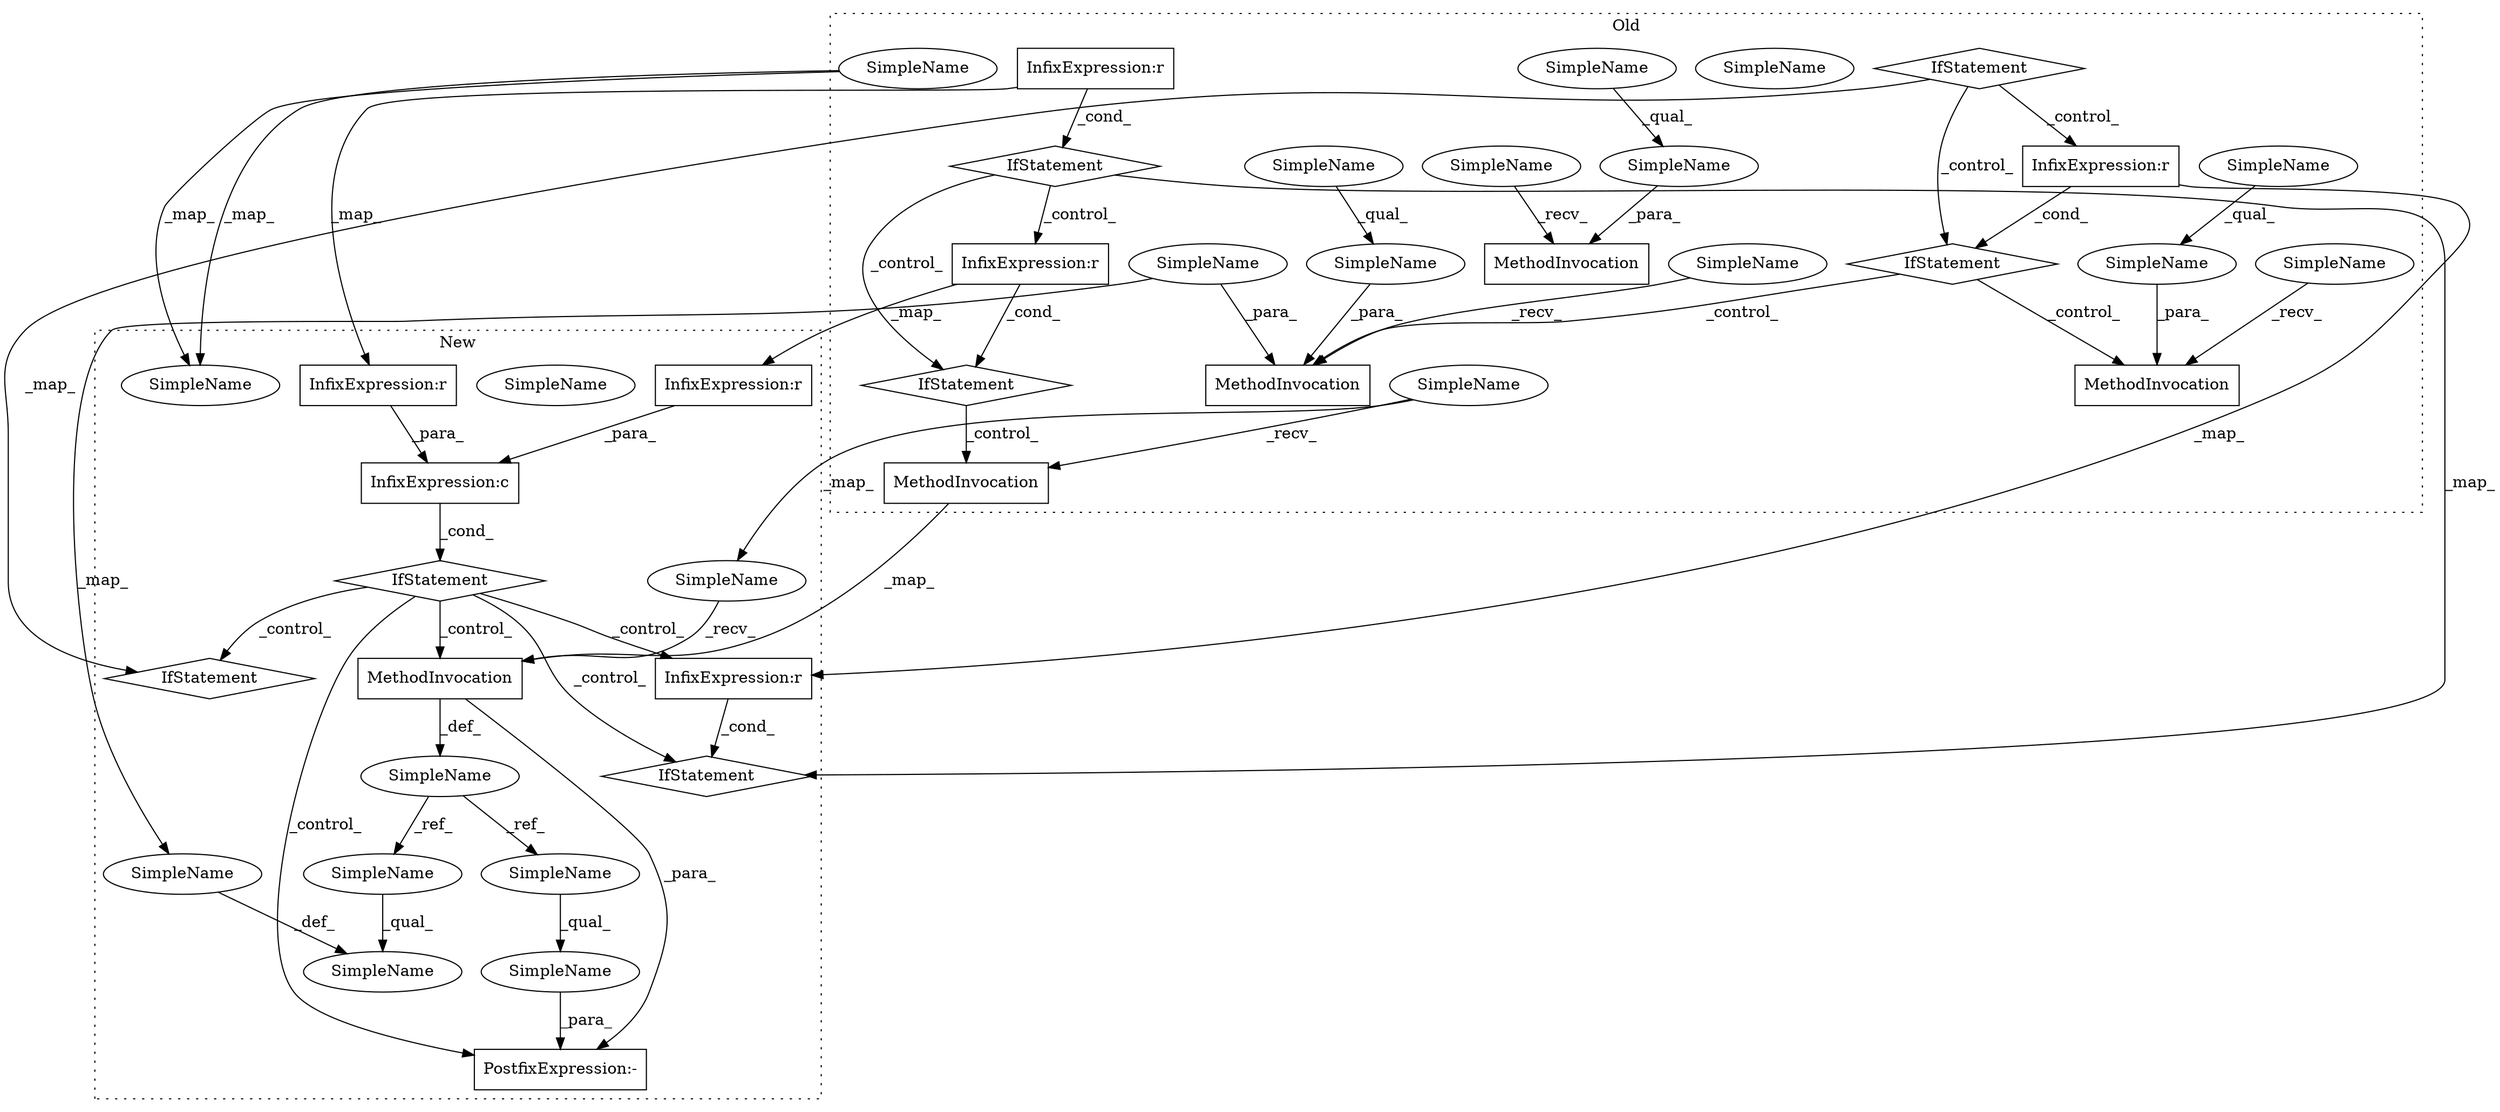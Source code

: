 digraph G {
subgraph cluster0 {
2 [label="IfStatement" a="25" s="9682,9714" l="4,2" shape="diamond"];
3 [label="IfStatement" a="25" s="9380,9408" l="4,2" shape="diamond"];
4 [label="IfStatement" a="25" s="9576,9604" l="4,2" shape="diamond"];
7 [label="IfStatement" a="25" s="9274,9306" l="4,2" shape="diamond"];
8 [label="MethodInvocation" a="32" s="9517,9532" l="7,1" shape="box"];
9 [label="MethodInvocation" a="32" s="9895,9910" l="7,1" shape="box"];
10 [label="MethodInvocation" a="32" s="9758,9792" l="4,1" shape="box"];
11 [label="MethodInvocation" a="32" s="9827,9842" l="7,1" shape="box"];
15 [label="SimpleName" a="42" s="9834" l="4" shape="ellipse"];
16 [label="SimpleName" a="42" s="9466" l="16" shape="ellipse"];
18 [label="SimpleName" a="42" s="9745" l="12" shape="ellipse"];
19 [label="SimpleName" a="42" s="9902" l="4" shape="ellipse"];
20 [label="SimpleName" a="42" s="9814" l="12" shape="ellipse"];
22 [label="SimpleName" a="42" s="9902" l="8" shape="ellipse"];
23 [label="SimpleName" a="42" s="9762" l="8" shape="ellipse"];
25 [label="SimpleName" a="42" s="9504" l="12" shape="ellipse"];
27 [label="SimpleName" a="42" s="9762" l="4" shape="ellipse"];
29 [label="SimpleName" a="42" s="9466" l="16" shape="ellipse"];
30 [label="SimpleName" a="42" s="9772" l="20" shape="ellipse"];
31 [label="SimpleName" a="42" s="9886" l="8" shape="ellipse"];
33 [label="SimpleName" a="42" s="9834" l="8" shape="ellipse"];
37 [label="InfixExpression:r" a="27" s="9400" l="4" shape="box"];
40 [label="InfixExpression:r" a="27" s="9298" l="4" shape="box"];
41 [label="InfixExpression:r" a="27" s="9706" l="4" shape="box"];
label = "Old";
style="dotted";
}
subgraph cluster1 {
1 [label="IfStatement" a="25" s="9809,9837" l="4,2" shape="diamond"];
5 [label="IfStatement" a="25" s="9433,9493" l="4,2" shape="diamond"];
6 [label="IfStatement" a="25" s="9635,9667" l="4,2" shape="diamond"];
12 [label="MethodInvocation" a="32" s="9590,9602" l="4,1" shape="box"];
13 [label="SimpleName" a="42" s="9577" l="12" shape="ellipse"];
14 [label="SimpleName" a="42" s="9849" l="7" shape="ellipse"];
17 [label="SimpleName" a="42" s="9694" l="16" shape="ellipse"];
21 [label="SimpleName" a="42" s="9567" l="7" shape="ellipse"];
24 [label="SimpleName" a="42" s="9864" l="20" shape="ellipse"];
26 [label="SimpleName" a="42" s="9611" l="7" shape="ellipse"];
28 [label="SimpleName" a="42" s="9849" l="12" shape="ellipse"];
32 [label="SimpleName" a="42" s="9694" l="16" shape="ellipse"];
34 [label="SimpleName" a="42" s="9611" l="13" shape="ellipse"];
35 [label="PostfixExpression:-" a="37" s="9624" l="2" shape="box"];
36 [label="InfixExpression:c" a="27" s="9465" l="4" shape="box"];
38 [label="InfixExpression:r" a="27" s="9457" l="4" shape="box"];
39 [label="InfixExpression:r" a="27" s="9659" l="4" shape="box"];
42 [label="InfixExpression:r" a="27" s="9485" l="4" shape="box"];
label = "New";
style="dotted";
}
2 -> 10 [label="_control_"];
2 -> 11 [label="_control_"];
3 -> 8 [label="_control_"];
4 -> 1 [label="_map_"];
4 -> 2 [label="_control_"];
4 -> 41 [label="_control_"];
5 -> 35 [label="_control_"];
5 -> 12 [label="_control_"];
5 -> 6 [label="_control_"];
5 -> 1 [label="_control_"];
5 -> 39 [label="_control_"];
7 -> 37 [label="_control_"];
7 -> 3 [label="_control_"];
7 -> 6 [label="_map_"];
8 -> 12 [label="_map_"];
12 -> 21 [label="_def_"];
12 -> 35 [label="_para_"];
13 -> 12 [label="_recv_"];
14 -> 28 [label="_qual_"];
15 -> 33 [label="_qual_"];
18 -> 10 [label="_recv_"];
19 -> 22 [label="_qual_"];
20 -> 11 [label="_recv_"];
21 -> 14 [label="_ref_"];
21 -> 26 [label="_ref_"];
22 -> 9 [label="_para_"];
23 -> 10 [label="_para_"];
24 -> 28 [label="_def_"];
25 -> 8 [label="_recv_"];
25 -> 13 [label="_map_"];
26 -> 34 [label="_qual_"];
27 -> 23 [label="_qual_"];
29 -> 17 [label="_map_"];
29 -> 17 [label="_map_"];
30 -> 24 [label="_map_"];
30 -> 10 [label="_para_"];
31 -> 9 [label="_recv_"];
33 -> 11 [label="_para_"];
34 -> 35 [label="_para_"];
36 -> 5 [label="_cond_"];
37 -> 3 [label="_cond_"];
37 -> 42 [label="_map_"];
38 -> 36 [label="_para_"];
39 -> 6 [label="_cond_"];
40 -> 38 [label="_map_"];
40 -> 7 [label="_cond_"];
41 -> 2 [label="_cond_"];
41 -> 39 [label="_map_"];
42 -> 36 [label="_para_"];
}